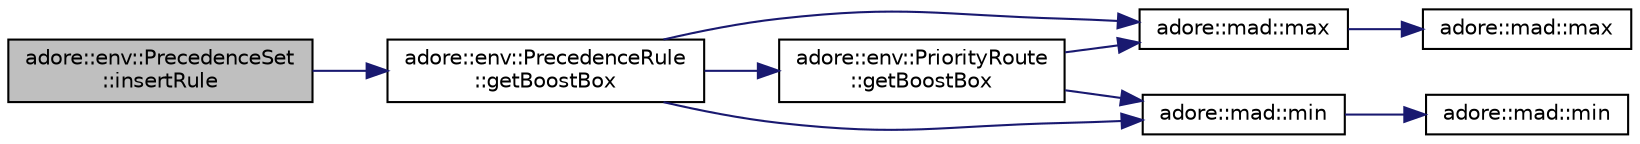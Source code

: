 digraph "adore::env::PrecedenceSet::insertRule"
{
 // LATEX_PDF_SIZE
  edge [fontname="Helvetica",fontsize="10",labelfontname="Helvetica",labelfontsize="10"];
  node [fontname="Helvetica",fontsize="10",shape=record];
  rankdir="LR";
  Node1 [label="adore::env::PrecedenceSet\l::insertRule",height=0.2,width=0.4,color="black", fillcolor="grey75", style="filled", fontcolor="black",tooltip="inserts a copy of the given rule into container"];
  Node1 -> Node2 [color="midnightblue",fontsize="10",style="solid",fontname="Helvetica"];
  Node2 [label="adore::env::PrecedenceRule\l::getBoostBox",height=0.2,width=0.4,color="black", fillcolor="white", style="filled",URL="$structadore_1_1env_1_1PrecedenceRule.html#acfb2539d435e02ade68044f01a42771f",tooltip=" "];
  Node2 -> Node3 [color="midnightblue",fontsize="10",style="solid",fontname="Helvetica"];
  Node3 [label="adore::env::PriorityRoute\l::getBoostBox",height=0.2,width=0.4,color="black", fillcolor="white", style="filled",URL="$structadore_1_1env_1_1PriorityRoute.html#ae283e45b1476bc42151905dc7aa35b95",tooltip="returns a box in boost format, which encompasses start/end points"];
  Node3 -> Node4 [color="midnightblue",fontsize="10",style="solid",fontname="Helvetica"];
  Node4 [label="adore::mad::max",height=0.2,width=0.4,color="black", fillcolor="white", style="filled",URL="$namespaceadore_1_1mad.html#adea062854ef0b105a3fdca8cf2aca945",tooltip=" "];
  Node4 -> Node5 [color="midnightblue",fontsize="10",style="solid",fontname="Helvetica"];
  Node5 [label="adore::mad::max",height=0.2,width=0.4,color="black", fillcolor="white", style="filled",URL="$namespaceadore_1_1mad.html#a618a8842fed7b9375957b1e393c58492",tooltip=" "];
  Node3 -> Node6 [color="midnightblue",fontsize="10",style="solid",fontname="Helvetica"];
  Node6 [label="adore::mad::min",height=0.2,width=0.4,color="black", fillcolor="white", style="filled",URL="$namespaceadore_1_1mad.html#ab58ecb752f9bbfe27832e0a2c0e22c2b",tooltip=" "];
  Node6 -> Node7 [color="midnightblue",fontsize="10",style="solid",fontname="Helvetica"];
  Node7 [label="adore::mad::min",height=0.2,width=0.4,color="black", fillcolor="white", style="filled",URL="$namespaceadore_1_1mad.html#ac61b79c007d1859f93a10c04272095a1",tooltip=" "];
  Node2 -> Node4 [color="midnightblue",fontsize="10",style="solid",fontname="Helvetica"];
  Node2 -> Node6 [color="midnightblue",fontsize="10",style="solid",fontname="Helvetica"];
}
